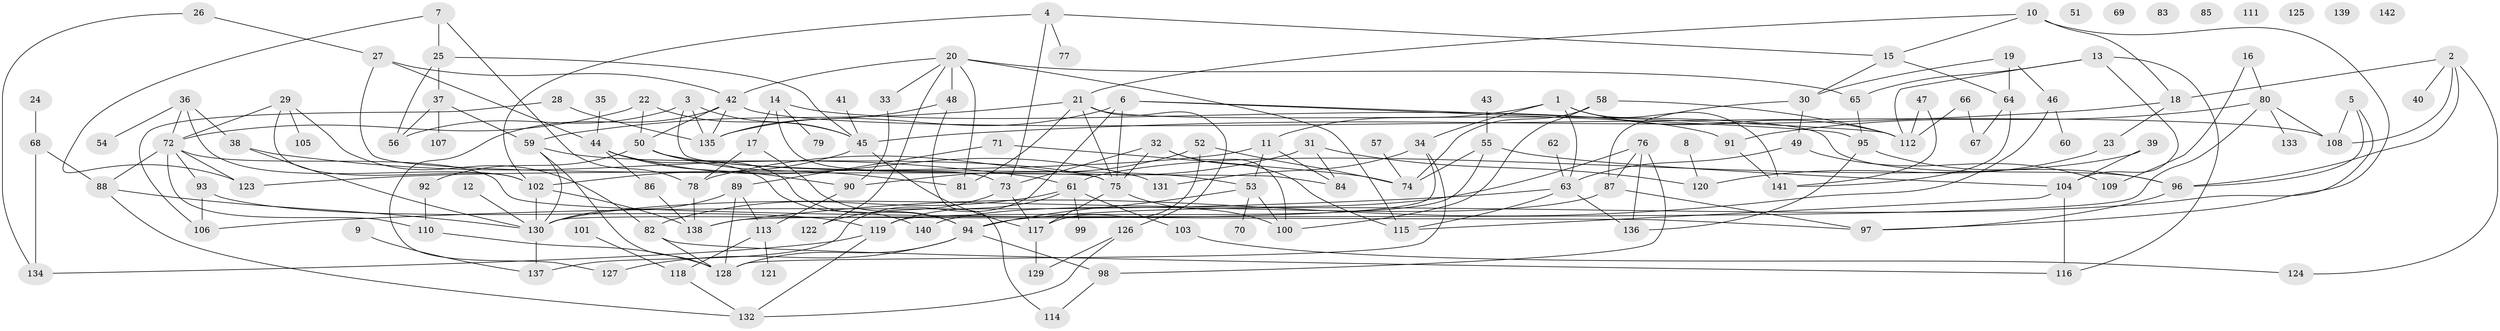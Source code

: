 // coarse degree distribution, {9: 0.02040816326530612, 8: 0.09183673469387756, 3: 0.1326530612244898, 6: 0.07142857142857142, 1: 0.1836734693877551, 5: 0.08163265306122448, 4: 0.16326530612244897, 7: 0.030612244897959183, 2: 0.12244897959183673, 0: 0.08163265306122448, 11: 0.02040816326530612}
// Generated by graph-tools (version 1.1) at 2025/41/03/06/25 10:41:22]
// undirected, 142 vertices, 227 edges
graph export_dot {
graph [start="1"]
  node [color=gray90,style=filled];
  1;
  2;
  3;
  4;
  5;
  6;
  7;
  8;
  9;
  10;
  11;
  12;
  13;
  14;
  15;
  16;
  17;
  18;
  19;
  20;
  21;
  22;
  23;
  24;
  25;
  26;
  27;
  28;
  29;
  30;
  31;
  32;
  33;
  34;
  35;
  36;
  37;
  38;
  39;
  40;
  41;
  42;
  43;
  44;
  45;
  46;
  47;
  48;
  49;
  50;
  51;
  52;
  53;
  54;
  55;
  56;
  57;
  58;
  59;
  60;
  61;
  62;
  63;
  64;
  65;
  66;
  67;
  68;
  69;
  70;
  71;
  72;
  73;
  74;
  75;
  76;
  77;
  78;
  79;
  80;
  81;
  82;
  83;
  84;
  85;
  86;
  87;
  88;
  89;
  90;
  91;
  92;
  93;
  94;
  95;
  96;
  97;
  98;
  99;
  100;
  101;
  102;
  103;
  104;
  105;
  106;
  107;
  108;
  109;
  110;
  111;
  112;
  113;
  114;
  115;
  116;
  117;
  118;
  119;
  120;
  121;
  122;
  123;
  124;
  125;
  126;
  127;
  128;
  129;
  130;
  131;
  132;
  133;
  134;
  135;
  136;
  137;
  138;
  139;
  140;
  141;
  142;
  1 -- 11;
  1 -- 34;
  1 -- 63;
  1 -- 112;
  1 -- 141;
  2 -- 18;
  2 -- 40;
  2 -- 96;
  2 -- 108;
  2 -- 124;
  3 -- 45;
  3 -- 56;
  3 -- 84;
  3 -- 135;
  4 -- 15;
  4 -- 73;
  4 -- 77;
  4 -- 102;
  5 -- 94;
  5 -- 96;
  5 -- 108;
  6 -- 75;
  6 -- 95;
  6 -- 112;
  6 -- 135;
  6 -- 137;
  7 -- 25;
  7 -- 78;
  7 -- 123;
  8 -- 120;
  9 -- 137;
  10 -- 15;
  10 -- 18;
  10 -- 21;
  10 -- 97;
  11 -- 53;
  11 -- 84;
  11 -- 123;
  12 -- 130;
  13 -- 65;
  13 -- 104;
  13 -- 112;
  13 -- 116;
  14 -- 17;
  14 -- 73;
  14 -- 79;
  14 -- 91;
  15 -- 30;
  15 -- 64;
  16 -- 80;
  16 -- 109;
  17 -- 78;
  17 -- 94;
  18 -- 23;
  18 -- 45;
  19 -- 30;
  19 -- 46;
  19 -- 64;
  20 -- 33;
  20 -- 42;
  20 -- 48;
  20 -- 65;
  20 -- 81;
  20 -- 115;
  20 -- 122;
  21 -- 59;
  21 -- 75;
  21 -- 81;
  21 -- 96;
  21 -- 126;
  22 -- 45;
  22 -- 50;
  22 -- 72;
  23 -- 120;
  24 -- 68;
  25 -- 37;
  25 -- 45;
  25 -- 56;
  26 -- 27;
  26 -- 134;
  27 -- 42;
  27 -- 44;
  27 -- 75;
  28 -- 106;
  28 -- 135;
  29 -- 72;
  29 -- 82;
  29 -- 102;
  29 -- 105;
  30 -- 49;
  30 -- 87;
  31 -- 78;
  31 -- 84;
  31 -- 120;
  32 -- 73;
  32 -- 75;
  32 -- 100;
  32 -- 115;
  33 -- 90;
  34 -- 128;
  34 -- 130;
  34 -- 131;
  35 -- 44;
  36 -- 38;
  36 -- 54;
  36 -- 72;
  36 -- 102;
  37 -- 56;
  37 -- 59;
  37 -- 107;
  38 -- 61;
  38 -- 130;
  39 -- 61;
  39 -- 104;
  41 -- 45;
  42 -- 50;
  42 -- 108;
  42 -- 127;
  42 -- 135;
  43 -- 55;
  44 -- 86;
  44 -- 90;
  44 -- 131;
  44 -- 140;
  45 -- 102;
  45 -- 117;
  46 -- 60;
  46 -- 138;
  47 -- 112;
  47 -- 141;
  48 -- 114;
  48 -- 135;
  49 -- 63;
  49 -- 109;
  50 -- 53;
  50 -- 81;
  50 -- 92;
  50 -- 94;
  52 -- 74;
  52 -- 90;
  52 -- 117;
  53 -- 70;
  53 -- 94;
  53 -- 100;
  55 -- 74;
  55 -- 104;
  55 -- 119;
  57 -- 74;
  58 -- 74;
  58 -- 100;
  58 -- 112;
  59 -- 75;
  59 -- 128;
  59 -- 130;
  61 -- 82;
  61 -- 99;
  61 -- 103;
  61 -- 119;
  62 -- 63;
  63 -- 106;
  63 -- 115;
  63 -- 136;
  64 -- 67;
  64 -- 141;
  65 -- 95;
  66 -- 67;
  66 -- 112;
  68 -- 88;
  68 -- 134;
  71 -- 74;
  71 -- 89;
  72 -- 88;
  72 -- 93;
  72 -- 97;
  72 -- 110;
  72 -- 123;
  73 -- 117;
  73 -- 122;
  75 -- 100;
  75 -- 117;
  76 -- 87;
  76 -- 98;
  76 -- 130;
  76 -- 136;
  78 -- 138;
  80 -- 91;
  80 -- 108;
  80 -- 133;
  80 -- 138;
  82 -- 116;
  82 -- 128;
  86 -- 138;
  87 -- 97;
  87 -- 140;
  88 -- 130;
  88 -- 132;
  89 -- 113;
  89 -- 128;
  89 -- 130;
  90 -- 113;
  91 -- 141;
  92 -- 110;
  93 -- 106;
  93 -- 119;
  94 -- 98;
  94 -- 127;
  94 -- 128;
  95 -- 96;
  95 -- 136;
  96 -- 97;
  98 -- 114;
  101 -- 118;
  102 -- 130;
  102 -- 138;
  103 -- 124;
  104 -- 115;
  104 -- 116;
  110 -- 128;
  113 -- 118;
  113 -- 121;
  117 -- 129;
  118 -- 132;
  119 -- 132;
  119 -- 134;
  126 -- 129;
  126 -- 132;
  130 -- 137;
}
